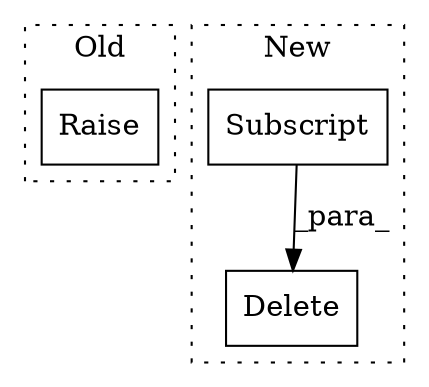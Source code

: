 digraph G {
subgraph cluster0 {
1 [label="Raise" a="91" s="3636" l="6" shape="box"];
label = "Old";
style="dotted";
}
subgraph cluster1 {
2 [label="Delete" a="101" s="2942" l="30" shape="box"];
3 [label="Subscript" a="63" s="2946,0" l="26,0" shape="box"];
label = "New";
style="dotted";
}
3 -> 2 [label="_para_"];
}